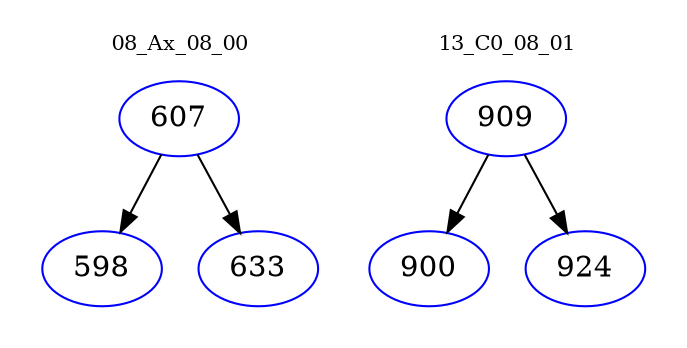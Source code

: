 digraph{
subgraph cluster_0 {
color = white
label = "08_Ax_08_00";
fontsize=10;
T0_607 [label="607", color="blue"]
T0_607 -> T0_598 [color="black"]
T0_598 [label="598", color="blue"]
T0_607 -> T0_633 [color="black"]
T0_633 [label="633", color="blue"]
}
subgraph cluster_1 {
color = white
label = "13_C0_08_01";
fontsize=10;
T1_909 [label="909", color="blue"]
T1_909 -> T1_900 [color="black"]
T1_900 [label="900", color="blue"]
T1_909 -> T1_924 [color="black"]
T1_924 [label="924", color="blue"]
}
}
